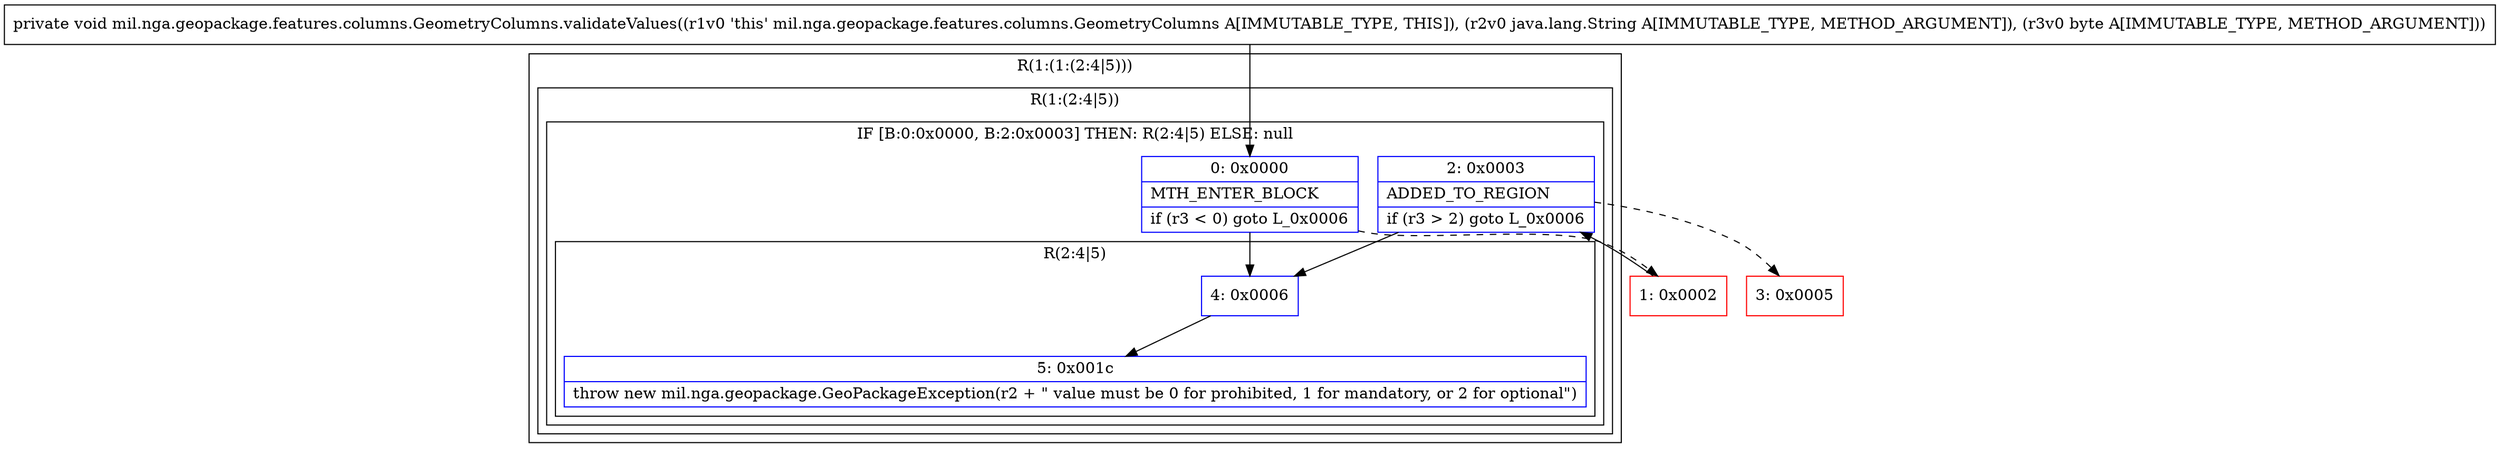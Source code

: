 digraph "CFG formil.nga.geopackage.features.columns.GeometryColumns.validateValues(Ljava\/lang\/String;B)V" {
subgraph cluster_Region_1892701032 {
label = "R(1:(1:(2:4|5)))";
node [shape=record,color=blue];
subgraph cluster_Region_196093718 {
label = "R(1:(2:4|5))";
node [shape=record,color=blue];
subgraph cluster_IfRegion_1121149405 {
label = "IF [B:0:0x0000, B:2:0x0003] THEN: R(2:4|5) ELSE: null";
node [shape=record,color=blue];
Node_0 [shape=record,label="{0\:\ 0x0000|MTH_ENTER_BLOCK\l|if (r3 \< 0) goto L_0x0006\l}"];
Node_2 [shape=record,label="{2\:\ 0x0003|ADDED_TO_REGION\l|if (r3 \> 2) goto L_0x0006\l}"];
subgraph cluster_Region_1057757518 {
label = "R(2:4|5)";
node [shape=record,color=blue];
Node_4 [shape=record,label="{4\:\ 0x0006}"];
Node_5 [shape=record,label="{5\:\ 0x001c|throw new mil.nga.geopackage.GeoPackageException(r2 + \" value must be 0 for prohibited, 1 for mandatory, or 2 for optional\")\l}"];
}
}
}
}
Node_1 [shape=record,color=red,label="{1\:\ 0x0002}"];
Node_3 [shape=record,color=red,label="{3\:\ 0x0005}"];
MethodNode[shape=record,label="{private void mil.nga.geopackage.features.columns.GeometryColumns.validateValues((r1v0 'this' mil.nga.geopackage.features.columns.GeometryColumns A[IMMUTABLE_TYPE, THIS]), (r2v0 java.lang.String A[IMMUTABLE_TYPE, METHOD_ARGUMENT]), (r3v0 byte A[IMMUTABLE_TYPE, METHOD_ARGUMENT])) }"];
MethodNode -> Node_0;
Node_0 -> Node_1[style=dashed];
Node_0 -> Node_4;
Node_2 -> Node_3[style=dashed];
Node_2 -> Node_4;
Node_4 -> Node_5;
Node_1 -> Node_2;
}


